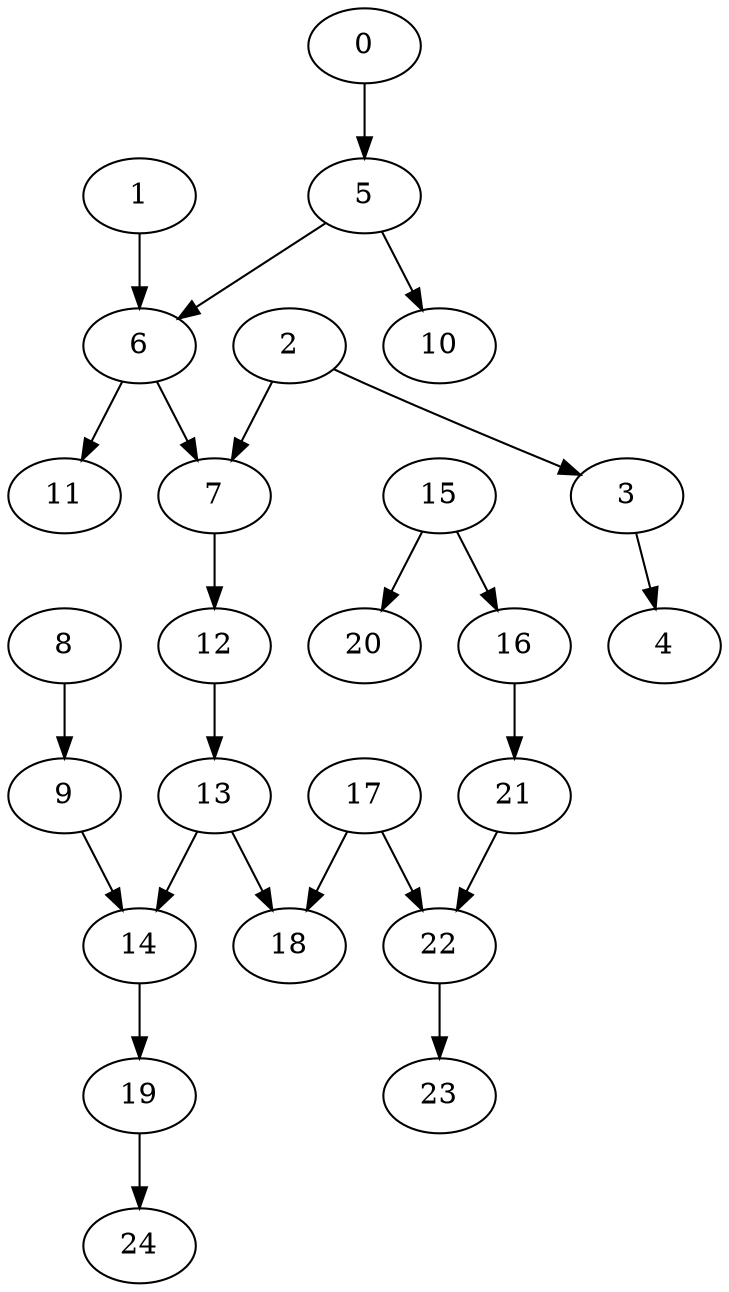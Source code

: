 digraph arbol {1 -> 6[Label=1];
2 -> 3[Label=1];
0 -> 5[Label=2];
2 -> 7[Label=4];
3 -> 4[Label=8];
5 -> 10[Label=7];
6 -> 7[Label=6];
6 -> 11[Label=8];
9 -> 14[Label=1];
5 -> 6[Label=5];
7 -> 12[Label=3];
12 -> 13[Label=6];
13 -> 18[Label=2];
13 -> 14[Label=4];
14 -> 19[Label=4];
15 -> 16[Label=4];
16 -> 21[Label=1];
8 -> 9[Label=3];
15 -> 20[Label=3];
17 -> 18[Label=4];
17 -> 22[Label=6];
19 -> 24[Label=5];
21 -> 22[Label=3];
22 -> 23[Label=5];
}